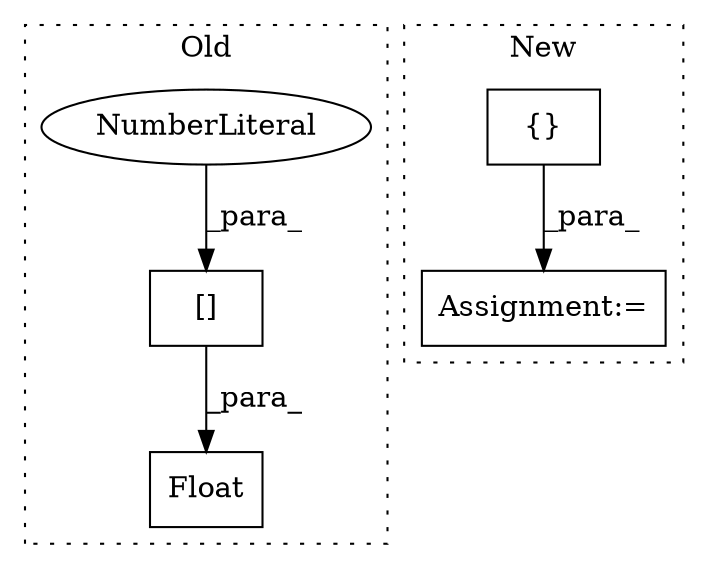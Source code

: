 digraph G {
subgraph cluster0 {
1 [label="Float" a="32" s="2297,2309" l="6,1" shape="box"];
4 [label="[]" a="2" s="2303,2308" l="4,1" shape="box"];
5 [label="NumberLiteral" a="34" s="2307" l="1" shape="ellipse"];
label = "Old";
style="dotted";
}
subgraph cluster1 {
2 [label="{}" a="4" s="1557,1599" l="1,1" shape="box"];
3 [label="Assignment:=" a="7" s="1493" l="1" shape="box"];
label = "New";
style="dotted";
}
2 -> 3 [label="_para_"];
4 -> 1 [label="_para_"];
5 -> 4 [label="_para_"];
}